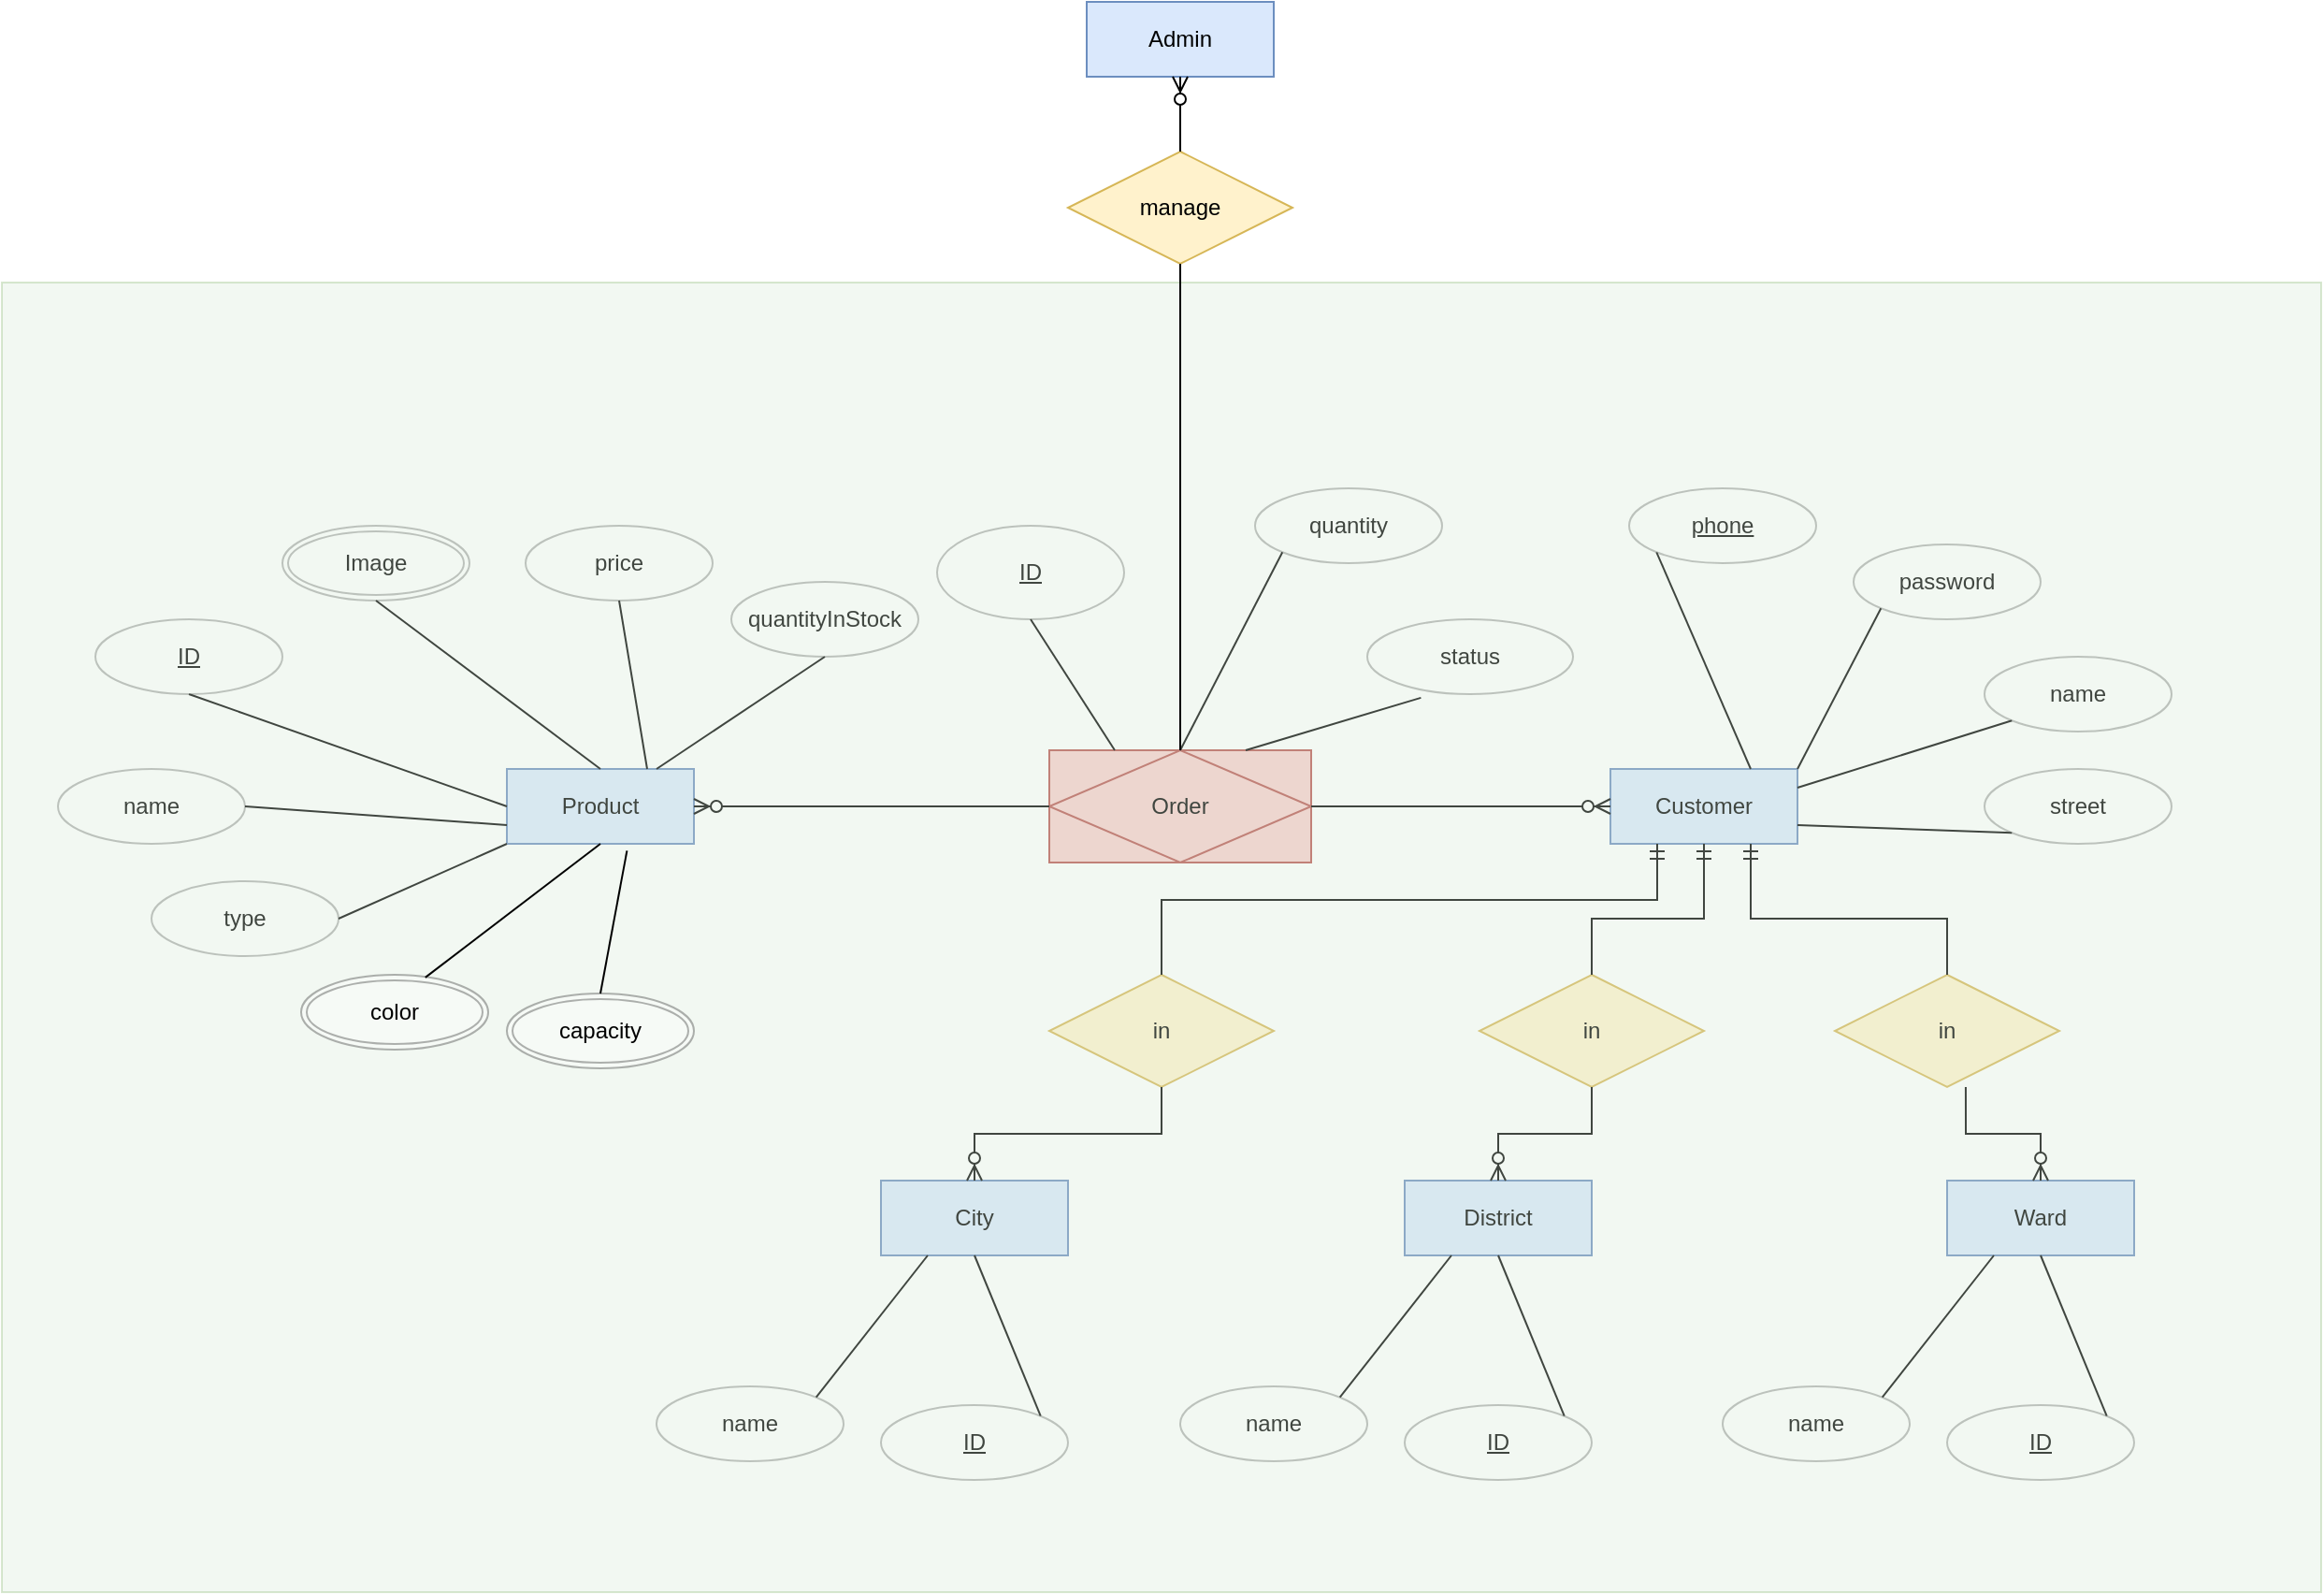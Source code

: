 <mxfile version="15.4.0" type="device"><diagram id="C5RBs43oDa-KdzZeNtuy" name="Page-1"><mxGraphModel dx="1680" dy="803" grid="1" gridSize="10" guides="1" tooltips="1" connect="1" arrows="1" fold="1" page="1" pageScale="1" pageWidth="2339" pageHeight="3300" math="0" shadow="0"><root><mxCell id="WIyWlLk6GJQsqaUBKTNV-0"/><mxCell id="WIyWlLk6GJQsqaUBKTNV-1" parent="WIyWlLk6GJQsqaUBKTNV-0"/><mxCell id="3ixAgH2K0QiZZUKwVxzr-0" value="Product&lt;br&gt;" style="whiteSpace=wrap;html=1;align=center;fillColor=#dae8fc;strokeColor=#6c8ebf;" parent="WIyWlLk6GJQsqaUBKTNV-1" vertex="1"><mxGeometry x="490" y="420" width="100" height="40" as="geometry"/></mxCell><mxCell id="3ixAgH2K0QiZZUKwVxzr-1" value="Customer" style="whiteSpace=wrap;html=1;align=center;fillColor=#dae8fc;strokeColor=#6c8ebf;" parent="WIyWlLk6GJQsqaUBKTNV-1" vertex="1"><mxGeometry x="1080" y="420" width="100" height="40" as="geometry"/></mxCell><mxCell id="3ixAgH2K0QiZZUKwVxzr-2" value="Order" style="shape=associativeEntity;whiteSpace=wrap;html=1;align=center;fillColor=#f8cecc;strokeColor=#b85450;" parent="WIyWlLk6GJQsqaUBKTNV-1" vertex="1"><mxGeometry x="780" y="410" width="140" height="60" as="geometry"/></mxCell><mxCell id="3ixAgH2K0QiZZUKwVxzr-3" value="Admin&lt;br&gt;" style="whiteSpace=wrap;html=1;align=center;fillColor=#dae8fc;strokeColor=#6c8ebf;" parent="WIyWlLk6GJQsqaUBKTNV-1" vertex="1"><mxGeometry x="800" y="10" width="100" height="40" as="geometry"/></mxCell><mxCell id="BC1VQ_w1uPxkMKe1WOcr-23" value="" style="edgeStyle=entityRelationEdgeStyle;fontSize=12;html=1;endArrow=ERzeroToMany;endFill=1;rounded=0;exitX=1;exitY=0.5;exitDx=0;exitDy=0;entryX=0;entryY=0.5;entryDx=0;entryDy=0;" parent="WIyWlLk6GJQsqaUBKTNV-1" source="3ixAgH2K0QiZZUKwVxzr-2" target="3ixAgH2K0QiZZUKwVxzr-1" edge="1"><mxGeometry width="100" height="100" relative="1" as="geometry"><mxPoint x="940" y="640" as="sourcePoint"/><mxPoint x="1040" y="540" as="targetPoint"/></mxGeometry></mxCell><mxCell id="BC1VQ_w1uPxkMKe1WOcr-24" value="" style="edgeStyle=entityRelationEdgeStyle;fontSize=12;html=1;endArrow=ERzeroToMany;endFill=1;rounded=0;entryX=1;entryY=0.5;entryDx=0;entryDy=0;exitX=0;exitY=0.5;exitDx=0;exitDy=0;" parent="WIyWlLk6GJQsqaUBKTNV-1" source="3ixAgH2K0QiZZUKwVxzr-2" target="3ixAgH2K0QiZZUKwVxzr-0" edge="1"><mxGeometry width="100" height="100" relative="1" as="geometry"><mxPoint x="660" y="440" as="sourcePoint"/><mxPoint x="1040" y="540" as="targetPoint"/></mxGeometry></mxCell><mxCell id="BC1VQ_w1uPxkMKe1WOcr-25" value="Image" style="ellipse;shape=doubleEllipse;margin=3;whiteSpace=wrap;html=1;align=center;opacity=30;" parent="WIyWlLk6GJQsqaUBKTNV-1" vertex="1"><mxGeometry x="370" y="290" width="100" height="40" as="geometry"/></mxCell><mxCell id="BC1VQ_w1uPxkMKe1WOcr-30" value="" style="endArrow=none;html=1;rounded=0;entryX=0.5;entryY=0;entryDx=0;entryDy=0;exitX=0.5;exitY=1;exitDx=0;exitDy=0;" parent="WIyWlLk6GJQsqaUBKTNV-1" source="BC1VQ_w1uPxkMKe1WOcr-25" target="3ixAgH2K0QiZZUKwVxzr-0" edge="1"><mxGeometry relative="1" as="geometry"><mxPoint x="370" y="390" as="sourcePoint"/><mxPoint x="530" y="390" as="targetPoint"/></mxGeometry></mxCell><mxCell id="BC1VQ_w1uPxkMKe1WOcr-36" value="" style="endArrow=none;html=1;rounded=0;entryX=0;entryY=0.5;entryDx=0;entryDy=0;exitX=0.5;exitY=1;exitDx=0;exitDy=0;" parent="WIyWlLk6GJQsqaUBKTNV-1" source="BC1VQ_w1uPxkMKe1WOcr-37" target="3ixAgH2K0QiZZUKwVxzr-0" edge="1"><mxGeometry relative="1" as="geometry"><mxPoint x="370" y="360" as="sourcePoint"/><mxPoint x="410" y="450.0" as="targetPoint"/></mxGeometry></mxCell><mxCell id="BC1VQ_w1uPxkMKe1WOcr-37" value="ID" style="ellipse;whiteSpace=wrap;html=1;align=center;fontStyle=4;opacity=30;" parent="WIyWlLk6GJQsqaUBKTNV-1" vertex="1"><mxGeometry x="270" y="340" width="100" height="40" as="geometry"/></mxCell><mxCell id="BC1VQ_w1uPxkMKe1WOcr-38" value="" style="endArrow=none;html=1;rounded=0;entryX=0.75;entryY=0;entryDx=0;entryDy=0;exitX=0.5;exitY=1;exitDx=0;exitDy=0;" parent="WIyWlLk6GJQsqaUBKTNV-1" source="BC1VQ_w1uPxkMKe1WOcr-40" target="3ixAgH2K0QiZZUKwVxzr-0" edge="1"><mxGeometry relative="1" as="geometry"><mxPoint x="640" y="280" as="sourcePoint"/><mxPoint x="780" y="360.0" as="targetPoint"/></mxGeometry></mxCell><mxCell id="BC1VQ_w1uPxkMKe1WOcr-40" value="price" style="ellipse;whiteSpace=wrap;html=1;align=center;opacity=30;" parent="WIyWlLk6GJQsqaUBKTNV-1" vertex="1"><mxGeometry x="500" y="290" width="100" height="40" as="geometry"/></mxCell><mxCell id="BC1VQ_w1uPxkMKe1WOcr-41" value="" style="endArrow=none;html=1;rounded=0;entryX=0;entryY=1;entryDx=0;entryDy=0;exitX=1;exitY=0.5;exitDx=0;exitDy=0;" parent="WIyWlLk6GJQsqaUBKTNV-1" source="BC1VQ_w1uPxkMKe1WOcr-43" target="3ixAgH2K0QiZZUKwVxzr-0" edge="1"><mxGeometry relative="1" as="geometry"><mxPoint x="390" y="530" as="sourcePoint"/><mxPoint x="530" y="610.0" as="targetPoint"/></mxGeometry></mxCell><mxCell id="BC1VQ_w1uPxkMKe1WOcr-43" value="type" style="ellipse;whiteSpace=wrap;html=1;align=center;opacity=30;" parent="WIyWlLk6GJQsqaUBKTNV-1" vertex="1"><mxGeometry x="300" y="480" width="100" height="40" as="geometry"/></mxCell><mxCell id="BC1VQ_w1uPxkMKe1WOcr-44" value="" style="endArrow=none;html=1;rounded=0;entryX=0;entryY=0.75;entryDx=0;entryDy=0;exitX=1;exitY=0.5;exitDx=0;exitDy=0;" parent="WIyWlLk6GJQsqaUBKTNV-1" source="BC1VQ_w1uPxkMKe1WOcr-45" target="3ixAgH2K0QiZZUKwVxzr-0" edge="1"><mxGeometry relative="1" as="geometry"><mxPoint x="310" y="450" as="sourcePoint"/><mxPoint x="450" y="530" as="targetPoint"/></mxGeometry></mxCell><mxCell id="BC1VQ_w1uPxkMKe1WOcr-45" value="name" style="ellipse;whiteSpace=wrap;html=1;align=center;opacity=30;" parent="WIyWlLk6GJQsqaUBKTNV-1" vertex="1"><mxGeometry x="250" y="420" width="100" height="40" as="geometry"/></mxCell><mxCell id="BC1VQ_w1uPxkMKe1WOcr-46" value="" style="endArrow=none;html=1;rounded=0;exitX=0.5;exitY=1;exitDx=0;exitDy=0;" parent="WIyWlLk6GJQsqaUBKTNV-1" source="BC1VQ_w1uPxkMKe1WOcr-47" target="3ixAgH2K0QiZZUKwVxzr-0" edge="1"><mxGeometry relative="1" as="geometry"><mxPoint x="410" y="550" as="sourcePoint"/><mxPoint x="550" y="630" as="targetPoint"/></mxGeometry></mxCell><mxCell id="BC1VQ_w1uPxkMKe1WOcr-47" value="quantityInStock&lt;br&gt;" style="ellipse;whiteSpace=wrap;html=1;align=center;opacity=30;" parent="WIyWlLk6GJQsqaUBKTNV-1" vertex="1"><mxGeometry x="610" y="320" width="100" height="40" as="geometry"/></mxCell><mxCell id="BC1VQ_w1uPxkMKe1WOcr-48" value="" style="endArrow=none;html=1;rounded=0;entryX=0.25;entryY=0;entryDx=0;entryDy=0;exitX=0.5;exitY=1;exitDx=0;exitDy=0;" parent="WIyWlLk6GJQsqaUBKTNV-1" source="BC1VQ_w1uPxkMKe1WOcr-49" target="3ixAgH2K0QiZZUKwVxzr-2" edge="1"><mxGeometry relative="1" as="geometry"><mxPoint x="870" y="290" as="sourcePoint"/><mxPoint x="1010" y="370" as="targetPoint"/></mxGeometry></mxCell><mxCell id="BC1VQ_w1uPxkMKe1WOcr-49" value="&lt;u&gt;ID&lt;/u&gt;" style="ellipse;whiteSpace=wrap;html=1;align=center;opacity=30;" parent="WIyWlLk6GJQsqaUBKTNV-1" vertex="1"><mxGeometry x="720" y="290" width="100" height="50" as="geometry"/></mxCell><mxCell id="BC1VQ_w1uPxkMKe1WOcr-51" value="" style="endArrow=none;html=1;rounded=0;entryX=0.5;entryY=0;entryDx=0;entryDy=0;exitX=0;exitY=1;exitDx=0;exitDy=0;" parent="WIyWlLk6GJQsqaUBKTNV-1" source="BC1VQ_w1uPxkMKe1WOcr-52" target="3ixAgH2K0QiZZUKwVxzr-2" edge="1"><mxGeometry relative="1" as="geometry"><mxPoint x="960" y="320" as="sourcePoint"/><mxPoint x="1100" y="400" as="targetPoint"/></mxGeometry></mxCell><mxCell id="BC1VQ_w1uPxkMKe1WOcr-52" value="quantity" style="ellipse;whiteSpace=wrap;html=1;align=center;opacity=30;" parent="WIyWlLk6GJQsqaUBKTNV-1" vertex="1"><mxGeometry x="890" y="270" width="100" height="40" as="geometry"/></mxCell><mxCell id="BC1VQ_w1uPxkMKe1WOcr-53" value="" style="endArrow=none;html=1;rounded=0;entryX=0.75;entryY=0;entryDx=0;entryDy=0;exitX=0.261;exitY=1.048;exitDx=0;exitDy=0;exitPerimeter=0;" parent="WIyWlLk6GJQsqaUBKTNV-1" source="BC1VQ_w1uPxkMKe1WOcr-54" target="3ixAgH2K0QiZZUKwVxzr-2" edge="1"><mxGeometry relative="1" as="geometry"><mxPoint x="1050" y="340" as="sourcePoint"/><mxPoint x="1190" y="420" as="targetPoint"/></mxGeometry></mxCell><mxCell id="BC1VQ_w1uPxkMKe1WOcr-54" value="status" style="ellipse;whiteSpace=wrap;html=1;align=center;opacity=30;" parent="WIyWlLk6GJQsqaUBKTNV-1" vertex="1"><mxGeometry x="950" y="340" width="110" height="40" as="geometry"/></mxCell><mxCell id="BC1VQ_w1uPxkMKe1WOcr-58" value="" style="endArrow=none;html=1;rounded=0;entryX=0.75;entryY=0;entryDx=0;entryDy=0;exitX=0;exitY=1;exitDx=0;exitDy=0;" parent="WIyWlLk6GJQsqaUBKTNV-1" source="BC1VQ_w1uPxkMKe1WOcr-59" target="3ixAgH2K0QiZZUKwVxzr-1" edge="1"><mxGeometry relative="1" as="geometry"><mxPoint x="1344" y="330" as="sourcePoint"/><mxPoint x="1164" y="420" as="targetPoint"/></mxGeometry></mxCell><mxCell id="BC1VQ_w1uPxkMKe1WOcr-59" value="&lt;u&gt;phone&lt;/u&gt;" style="ellipse;whiteSpace=wrap;html=1;align=center;opacity=30;" parent="WIyWlLk6GJQsqaUBKTNV-1" vertex="1"><mxGeometry x="1090" y="270" width="100" height="40" as="geometry"/></mxCell><mxCell id="BC1VQ_w1uPxkMKe1WOcr-60" value="" style="endArrow=none;html=1;rounded=0;entryX=1;entryY=0;entryDx=0;entryDy=0;exitX=0;exitY=1;exitDx=0;exitDy=0;" parent="WIyWlLk6GJQsqaUBKTNV-1" source="BC1VQ_w1uPxkMKe1WOcr-61" target="3ixAgH2K0QiZZUKwVxzr-1" edge="1"><mxGeometry relative="1" as="geometry"><mxPoint x="1370" y="400" as="sourcePoint"/><mxPoint x="1190" y="490" as="targetPoint"/></mxGeometry></mxCell><mxCell id="BC1VQ_w1uPxkMKe1WOcr-61" value="password" style="ellipse;whiteSpace=wrap;html=1;align=center;opacity=30;" parent="WIyWlLk6GJQsqaUBKTNV-1" vertex="1"><mxGeometry x="1210" y="300" width="100" height="40" as="geometry"/></mxCell><mxCell id="BC1VQ_w1uPxkMKe1WOcr-62" value="" style="endArrow=none;html=1;rounded=0;entryX=1;entryY=0.25;entryDx=0;entryDy=0;exitX=0;exitY=1;exitDx=0;exitDy=0;" parent="WIyWlLk6GJQsqaUBKTNV-1" source="BC1VQ_w1uPxkMKe1WOcr-63" target="3ixAgH2K0QiZZUKwVxzr-1" edge="1"><mxGeometry relative="1" as="geometry"><mxPoint x="1370" y="490" as="sourcePoint"/><mxPoint x="1190" y="580" as="targetPoint"/></mxGeometry></mxCell><mxCell id="BC1VQ_w1uPxkMKe1WOcr-63" value="name" style="ellipse;whiteSpace=wrap;html=1;align=center;opacity=30;" parent="WIyWlLk6GJQsqaUBKTNV-1" vertex="1"><mxGeometry x="1280" y="360" width="100" height="40" as="geometry"/></mxCell><mxCell id="BC1VQ_w1uPxkMKe1WOcr-64" value="" style="endArrow=none;html=1;rounded=0;entryX=1;entryY=0.75;entryDx=0;entryDy=0;exitX=0;exitY=1;exitDx=0;exitDy=0;" parent="WIyWlLk6GJQsqaUBKTNV-1" source="BC1VQ_w1uPxkMKe1WOcr-65" target="3ixAgH2K0QiZZUKwVxzr-1" edge="1"><mxGeometry relative="1" as="geometry"><mxPoint x="1370" y="550" as="sourcePoint"/><mxPoint x="1190" y="640" as="targetPoint"/></mxGeometry></mxCell><mxCell id="BC1VQ_w1uPxkMKe1WOcr-65" value="street" style="ellipse;whiteSpace=wrap;html=1;align=center;opacity=30;" parent="WIyWlLk6GJQsqaUBKTNV-1" vertex="1"><mxGeometry x="1280" y="420" width="100" height="40" as="geometry"/></mxCell><mxCell id="BC1VQ_w1uPxkMKe1WOcr-68" value="City&lt;br&gt;" style="whiteSpace=wrap;html=1;align=center;fillColor=#dae8fc;strokeColor=#6c8ebf;" parent="WIyWlLk6GJQsqaUBKTNV-1" vertex="1"><mxGeometry x="690" y="640" width="100" height="40" as="geometry"/></mxCell><mxCell id="BC1VQ_w1uPxkMKe1WOcr-69" value="" style="endArrow=none;html=1;rounded=0;entryX=0.25;entryY=1;entryDx=0;entryDy=0;exitX=1;exitY=0;exitDx=0;exitDy=0;" parent="WIyWlLk6GJQsqaUBKTNV-1" source="BC1VQ_w1uPxkMKe1WOcr-70" target="BC1VQ_w1uPxkMKe1WOcr-68" edge="1"><mxGeometry relative="1" as="geometry"><mxPoint x="730" y="870" as="sourcePoint"/><mxPoint x="550" y="960" as="targetPoint"/></mxGeometry></mxCell><mxCell id="BC1VQ_w1uPxkMKe1WOcr-70" value="name" style="ellipse;whiteSpace=wrap;html=1;align=center;opacity=30;" parent="WIyWlLk6GJQsqaUBKTNV-1" vertex="1"><mxGeometry x="570" y="750" width="100" height="40" as="geometry"/></mxCell><mxCell id="BC1VQ_w1uPxkMKe1WOcr-75" value="" style="endArrow=none;html=1;rounded=0;entryX=0.5;entryY=1;entryDx=0;entryDy=0;exitX=1;exitY=0;exitDx=0;exitDy=0;" parent="WIyWlLk6GJQsqaUBKTNV-1" source="BC1VQ_w1uPxkMKe1WOcr-76" target="BC1VQ_w1uPxkMKe1WOcr-68" edge="1"><mxGeometry relative="1" as="geometry"><mxPoint x="760" y="900" as="sourcePoint"/><mxPoint x="745" y="710" as="targetPoint"/></mxGeometry></mxCell><mxCell id="BC1VQ_w1uPxkMKe1WOcr-76" value="&lt;u&gt;ID&lt;/u&gt;" style="ellipse;whiteSpace=wrap;html=1;align=center;opacity=30;" parent="WIyWlLk6GJQsqaUBKTNV-1" vertex="1"><mxGeometry x="690" y="760" width="100" height="40" as="geometry"/></mxCell><mxCell id="BC1VQ_w1uPxkMKe1WOcr-77" value="District" style="whiteSpace=wrap;html=1;align=center;fillColor=#dae8fc;strokeColor=#6c8ebf;" parent="WIyWlLk6GJQsqaUBKTNV-1" vertex="1"><mxGeometry x="970" y="640" width="100" height="40" as="geometry"/></mxCell><mxCell id="BC1VQ_w1uPxkMKe1WOcr-78" value="" style="endArrow=none;html=1;rounded=0;entryX=0.25;entryY=1;entryDx=0;entryDy=0;exitX=1;exitY=0;exitDx=0;exitDy=0;" parent="WIyWlLk6GJQsqaUBKTNV-1" source="BC1VQ_w1uPxkMKe1WOcr-79" target="BC1VQ_w1uPxkMKe1WOcr-77" edge="1"><mxGeometry relative="1" as="geometry"><mxPoint x="1010" y="870" as="sourcePoint"/><mxPoint x="830" y="960" as="targetPoint"/></mxGeometry></mxCell><mxCell id="BC1VQ_w1uPxkMKe1WOcr-79" value="name" style="ellipse;whiteSpace=wrap;html=1;align=center;opacity=30;" parent="WIyWlLk6GJQsqaUBKTNV-1" vertex="1"><mxGeometry x="850" y="750" width="100" height="40" as="geometry"/></mxCell><mxCell id="BC1VQ_w1uPxkMKe1WOcr-80" value="" style="endArrow=none;html=1;rounded=0;entryX=0.5;entryY=1;entryDx=0;entryDy=0;exitX=1;exitY=0;exitDx=0;exitDy=0;" parent="WIyWlLk6GJQsqaUBKTNV-1" source="BC1VQ_w1uPxkMKe1WOcr-81" target="BC1VQ_w1uPxkMKe1WOcr-77" edge="1"><mxGeometry relative="1" as="geometry"><mxPoint x="1040" y="900" as="sourcePoint"/><mxPoint x="1025" y="710" as="targetPoint"/></mxGeometry></mxCell><mxCell id="BC1VQ_w1uPxkMKe1WOcr-81" value="&lt;u&gt;ID&lt;/u&gt;" style="ellipse;whiteSpace=wrap;html=1;align=center;opacity=30;" parent="WIyWlLk6GJQsqaUBKTNV-1" vertex="1"><mxGeometry x="970" y="760" width="100" height="40" as="geometry"/></mxCell><mxCell id="BC1VQ_w1uPxkMKe1WOcr-82" value="Ward" style="whiteSpace=wrap;html=1;align=center;fillColor=#dae8fc;strokeColor=#6c8ebf;" parent="WIyWlLk6GJQsqaUBKTNV-1" vertex="1"><mxGeometry x="1260" y="640" width="100" height="40" as="geometry"/></mxCell><mxCell id="BC1VQ_w1uPxkMKe1WOcr-83" value="" style="endArrow=none;html=1;rounded=0;entryX=0.25;entryY=1;entryDx=0;entryDy=0;exitX=1;exitY=0;exitDx=0;exitDy=0;" parent="WIyWlLk6GJQsqaUBKTNV-1" source="BC1VQ_w1uPxkMKe1WOcr-84" target="BC1VQ_w1uPxkMKe1WOcr-82" edge="1"><mxGeometry relative="1" as="geometry"><mxPoint x="1300" y="870" as="sourcePoint"/><mxPoint x="1120" y="960" as="targetPoint"/></mxGeometry></mxCell><mxCell id="BC1VQ_w1uPxkMKe1WOcr-84" value="name" style="ellipse;whiteSpace=wrap;html=1;align=center;opacity=30;" parent="WIyWlLk6GJQsqaUBKTNV-1" vertex="1"><mxGeometry x="1140" y="750" width="100" height="40" as="geometry"/></mxCell><mxCell id="BC1VQ_w1uPxkMKe1WOcr-85" value="" style="endArrow=none;html=1;rounded=0;entryX=0.5;entryY=1;entryDx=0;entryDy=0;exitX=1;exitY=0;exitDx=0;exitDy=0;" parent="WIyWlLk6GJQsqaUBKTNV-1" source="BC1VQ_w1uPxkMKe1WOcr-86" target="BC1VQ_w1uPxkMKe1WOcr-82" edge="1"><mxGeometry relative="1" as="geometry"><mxPoint x="1330" y="900" as="sourcePoint"/><mxPoint x="1315" y="710" as="targetPoint"/></mxGeometry></mxCell><mxCell id="BC1VQ_w1uPxkMKe1WOcr-86" value="&lt;u&gt;ID&lt;/u&gt;" style="ellipse;whiteSpace=wrap;html=1;align=center;opacity=30;" parent="WIyWlLk6GJQsqaUBKTNV-1" vertex="1"><mxGeometry x="1260" y="760" width="100" height="40" as="geometry"/></mxCell><mxCell id="BC1VQ_w1uPxkMKe1WOcr-87" value="in" style="shape=rhombus;perimeter=rhombusPerimeter;whiteSpace=wrap;html=1;align=center;fillColor=#fff2cc;strokeColor=#d6b656;" parent="WIyWlLk6GJQsqaUBKTNV-1" vertex="1"><mxGeometry x="780" y="530" width="120" height="60" as="geometry"/></mxCell><mxCell id="BC1VQ_w1uPxkMKe1WOcr-89" value="in" style="shape=rhombus;perimeter=rhombusPerimeter;whiteSpace=wrap;html=1;align=center;fillColor=#fff2cc;strokeColor=#d6b656;" parent="WIyWlLk6GJQsqaUBKTNV-1" vertex="1"><mxGeometry x="1010" y="530" width="120" height="60" as="geometry"/></mxCell><mxCell id="BC1VQ_w1uPxkMKe1WOcr-90" value="in" style="shape=rhombus;perimeter=rhombusPerimeter;whiteSpace=wrap;html=1;align=center;fillColor=#fff2cc;strokeColor=#d6b656;" parent="WIyWlLk6GJQsqaUBKTNV-1" vertex="1"><mxGeometry x="1200" y="530" width="120" height="60" as="geometry"/></mxCell><mxCell id="BC1VQ_w1uPxkMKe1WOcr-94" value="" style="fontSize=12;html=1;endArrow=ERmandOne;rounded=0;entryX=0.25;entryY=1;entryDx=0;entryDy=0;exitX=0.5;exitY=0;exitDx=0;exitDy=0;edgeStyle=elbowEdgeStyle;elbow=vertical;" parent="WIyWlLk6GJQsqaUBKTNV-1" source="BC1VQ_w1uPxkMKe1WOcr-87" target="3ixAgH2K0QiZZUKwVxzr-1" edge="1"><mxGeometry width="100" height="100" relative="1" as="geometry"><mxPoint x="930" y="590" as="sourcePoint"/><mxPoint x="1030" y="490" as="targetPoint"/><Array as="points"><mxPoint x="1010" y="490"/><mxPoint x="1060" y="500"/></Array></mxGeometry></mxCell><mxCell id="BC1VQ_w1uPxkMKe1WOcr-95" value="" style="edgeStyle=orthogonalEdgeStyle;fontSize=12;html=1;endArrow=ERzeroToMany;endFill=1;rounded=0;elbow=vertical;entryX=0.5;entryY=0;entryDx=0;entryDy=0;exitX=0.5;exitY=1;exitDx=0;exitDy=0;" parent="WIyWlLk6GJQsqaUBKTNV-1" source="BC1VQ_w1uPxkMKe1WOcr-87" target="BC1VQ_w1uPxkMKe1WOcr-68" edge="1"><mxGeometry width="100" height="100" relative="1" as="geometry"><mxPoint x="650" y="630" as="sourcePoint"/><mxPoint x="750" y="530" as="targetPoint"/></mxGeometry></mxCell><mxCell id="BC1VQ_w1uPxkMKe1WOcr-96" value="" style="edgeStyle=orthogonalEdgeStyle;fontSize=12;html=1;endArrow=ERzeroToMany;endFill=1;rounded=0;elbow=vertical;entryX=0.5;entryY=0;entryDx=0;entryDy=0;exitX=0.5;exitY=1;exitDx=0;exitDy=0;" parent="WIyWlLk6GJQsqaUBKTNV-1" source="BC1VQ_w1uPxkMKe1WOcr-89" target="BC1VQ_w1uPxkMKe1WOcr-77" edge="1"><mxGeometry width="100" height="100" relative="1" as="geometry"><mxPoint x="1070" y="610" as="sourcePoint"/><mxPoint x="1020" y="630" as="targetPoint"/></mxGeometry></mxCell><mxCell id="BC1VQ_w1uPxkMKe1WOcr-97" value="" style="edgeStyle=orthogonalEdgeStyle;fontSize=12;html=1;endArrow=ERzeroToMany;endFill=1;rounded=0;elbow=vertical;entryX=0.5;entryY=0;entryDx=0;entryDy=0;exitX=0.583;exitY=1;exitDx=0;exitDy=0;entryPerimeter=0;exitPerimeter=0;" parent="WIyWlLk6GJQsqaUBKTNV-1" source="BC1VQ_w1uPxkMKe1WOcr-90" target="BC1VQ_w1uPxkMKe1WOcr-82" edge="1"><mxGeometry width="100" height="100" relative="1" as="geometry"><mxPoint x="1420" y="600" as="sourcePoint"/><mxPoint x="1320" y="650" as="targetPoint"/></mxGeometry></mxCell><mxCell id="BC1VQ_w1uPxkMKe1WOcr-98" value="" style="fontSize=12;html=1;endArrow=ERmandOne;rounded=0;entryX=0.5;entryY=1;entryDx=0;entryDy=0;exitX=0.5;exitY=0;exitDx=0;exitDy=0;edgeStyle=elbowEdgeStyle;elbow=vertical;" parent="WIyWlLk6GJQsqaUBKTNV-1" source="BC1VQ_w1uPxkMKe1WOcr-89" target="3ixAgH2K0QiZZUKwVxzr-1" edge="1"><mxGeometry width="100" height="100" relative="1" as="geometry"><mxPoint x="875" y="530" as="sourcePoint"/><mxPoint x="1140" y="460" as="targetPoint"/><Array as="points"><mxPoint x="1095" y="500"/></Array></mxGeometry></mxCell><mxCell id="BC1VQ_w1uPxkMKe1WOcr-99" value="" style="fontSize=12;html=1;endArrow=ERmandOne;rounded=0;entryX=0.75;entryY=1;entryDx=0;entryDy=0;exitX=0.5;exitY=0;exitDx=0;exitDy=0;edgeStyle=elbowEdgeStyle;elbow=vertical;" parent="WIyWlLk6GJQsqaUBKTNV-1" source="BC1VQ_w1uPxkMKe1WOcr-90" target="3ixAgH2K0QiZZUKwVxzr-1" edge="1"><mxGeometry width="100" height="100" relative="1" as="geometry"><mxPoint x="1177.5" y="535" as="sourcePoint"/><mxPoint x="1442.5" y="465" as="targetPoint"/><Array as="points"><mxPoint x="1220" y="500"/></Array></mxGeometry></mxCell><mxCell id="BC1VQ_w1uPxkMKe1WOcr-106" value="" style="text;strokeColor=#82b366;fillColor=#d5e8d4;spacingLeft=4;spacingRight=4;overflow=hidden;rotatable=0;points=[[0,0.5],[1,0.5]];portConstraint=eastwest;fontSize=12;opacity=30;" parent="WIyWlLk6GJQsqaUBKTNV-1" vertex="1"><mxGeometry x="220" y="160" width="1240" height="700" as="geometry"/></mxCell><mxCell id="BC1VQ_w1uPxkMKe1WOcr-108" value="manage" style="shape=rhombus;perimeter=rhombusPerimeter;whiteSpace=wrap;html=1;align=center;fillColor=#fff2cc;strokeColor=#d6b656;strokeWidth=1;" parent="WIyWlLk6GJQsqaUBKTNV-1" vertex="1"><mxGeometry x="790" y="90" width="120" height="60" as="geometry"/></mxCell><mxCell id="BC1VQ_w1uPxkMKe1WOcr-109" value="color" style="ellipse;shape=doubleEllipse;margin=3;whiteSpace=wrap;html=1;align=center;opacity=30;" parent="WIyWlLk6GJQsqaUBKTNV-1" vertex="1"><mxGeometry x="380" y="530" width="100" height="40" as="geometry"/></mxCell><mxCell id="BC1VQ_w1uPxkMKe1WOcr-110" value="" style="endArrow=none;html=1;rounded=0;elbow=vertical;exitX=0.664;exitY=0.036;exitDx=0;exitDy=0;exitPerimeter=0;entryX=0.5;entryY=1;entryDx=0;entryDy=0;" parent="WIyWlLk6GJQsqaUBKTNV-1" source="BC1VQ_w1uPxkMKe1WOcr-109" target="3ixAgH2K0QiZZUKwVxzr-0" edge="1"><mxGeometry relative="1" as="geometry"><mxPoint x="750" y="520" as="sourcePoint"/><mxPoint x="910" y="520" as="targetPoint"/></mxGeometry></mxCell><mxCell id="BC1VQ_w1uPxkMKe1WOcr-111" value="capacity" style="ellipse;shape=doubleEllipse;margin=3;whiteSpace=wrap;html=1;align=center;opacity=30;" parent="WIyWlLk6GJQsqaUBKTNV-1" vertex="1"><mxGeometry x="490" y="540" width="100" height="40" as="geometry"/></mxCell><mxCell id="BC1VQ_w1uPxkMKe1WOcr-112" value="" style="endArrow=none;html=1;rounded=0;elbow=vertical;exitX=0.5;exitY=0;exitDx=0;exitDy=0;entryX=0.642;entryY=1.092;entryDx=0;entryDy=0;entryPerimeter=0;" parent="WIyWlLk6GJQsqaUBKTNV-1" source="BC1VQ_w1uPxkMKe1WOcr-111" target="3ixAgH2K0QiZZUKwVxzr-0" edge="1"><mxGeometry relative="1" as="geometry"><mxPoint x="750" y="520" as="sourcePoint"/><mxPoint x="910" y="520" as="targetPoint"/></mxGeometry></mxCell><mxCell id="BC1VQ_w1uPxkMKe1WOcr-113" style="edgeStyle=none;rounded=0;orthogonalLoop=1;jettySize=auto;html=1;exitX=0;exitY=1;exitDx=0;exitDy=0;" parent="WIyWlLk6GJQsqaUBKTNV-1" source="BC1VQ_w1uPxkMKe1WOcr-108" target="BC1VQ_w1uPxkMKe1WOcr-108" edge="1"><mxGeometry relative="1" as="geometry"/></mxCell><mxCell id="BC1VQ_w1uPxkMKe1WOcr-114" value="" style="fontSize=12;html=1;endArrow=ERzeroToMany;endFill=1;rounded=0;elbow=vertical;entryX=0.5;entryY=1;entryDx=0;entryDy=0;exitX=0.5;exitY=0;exitDx=0;exitDy=0;" parent="WIyWlLk6GJQsqaUBKTNV-1" source="BC1VQ_w1uPxkMKe1WOcr-108" target="3ixAgH2K0QiZZUKwVxzr-3" edge="1"><mxGeometry width="100" height="100" relative="1" as="geometry"><mxPoint x="780" y="310" as="sourcePoint"/><mxPoint x="880" y="210" as="targetPoint"/></mxGeometry></mxCell><mxCell id="BC1VQ_w1uPxkMKe1WOcr-116" value="" style="endArrow=none;html=1;rounded=0;elbow=vertical;exitX=0.5;exitY=1;exitDx=0;exitDy=0;entryX=0.5;entryY=0;entryDx=0;entryDy=0;" parent="WIyWlLk6GJQsqaUBKTNV-1" source="BC1VQ_w1uPxkMKe1WOcr-108" target="3ixAgH2K0QiZZUKwVxzr-2" edge="1"><mxGeometry relative="1" as="geometry"><mxPoint x="750" y="350" as="sourcePoint"/><mxPoint x="910" y="350" as="targetPoint"/></mxGeometry></mxCell><mxCell id="gtt9widoYY-JWVBAh24a-0" style="edgeStyle=orthogonalEdgeStyle;rounded=0;orthogonalLoop=1;jettySize=auto;html=1;exitX=0.5;exitY=1;exitDx=0;exitDy=0;" edge="1" parent="WIyWlLk6GJQsqaUBKTNV-1" source="3ixAgH2K0QiZZUKwVxzr-3" target="3ixAgH2K0QiZZUKwVxzr-3"><mxGeometry relative="1" as="geometry"/></mxCell></root></mxGraphModel></diagram></mxfile>